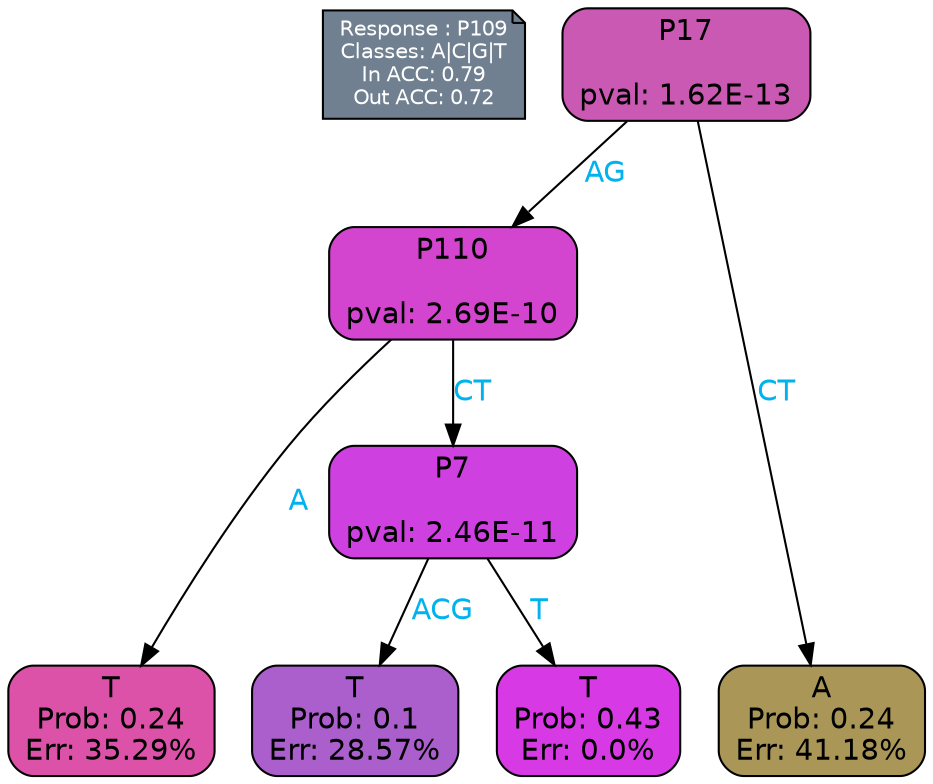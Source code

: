 digraph Tree {
node [shape=box, style="filled, rounded", color="black", fontname=helvetica] ;
graph [ranksep=equally, splines=polylines, bgcolor=transparent, dpi=600] ;
edge [fontname=helvetica] ;
LEGEND [label="Response : P109
Classes: A|C|G|T
In ACC: 0.79
Out ACC: 0.72
",shape=note,align=left,style=filled,fillcolor="slategray",fontcolor="white",fontsize=10];1 [label="P17

pval: 1.62E-13", fillcolor="#c959b2"] ;
2 [label="P110

pval: 2.69E-10", fillcolor="#d345cf"] ;
3 [label="T
Prob: 0.24
Err: 35.29%", fillcolor="#db52a8"] ;
4 [label="P7

pval: 2.46E-11", fillcolor="#cf40e0"] ;
5 [label="T
Prob: 0.1
Err: 28.57%", fillcolor="#ab5fcc"] ;
6 [label="T
Prob: 0.43
Err: 0.0%", fillcolor="#d739e5"] ;
7 [label="A
Prob: 0.24
Err: 41.18%", fillcolor="#aa9757"] ;
1 -> 2 [label="AG",fontcolor=deepskyblue2] ;
1 -> 7 [label="CT",fontcolor=deepskyblue2] ;
2 -> 3 [label="A",fontcolor=deepskyblue2] ;
2 -> 4 [label="CT",fontcolor=deepskyblue2] ;
4 -> 5 [label="ACG",fontcolor=deepskyblue2] ;
4 -> 6 [label="T",fontcolor=deepskyblue2] ;
{rank = same; 3;5;6;7;}{rank = same; LEGEND;1;}}